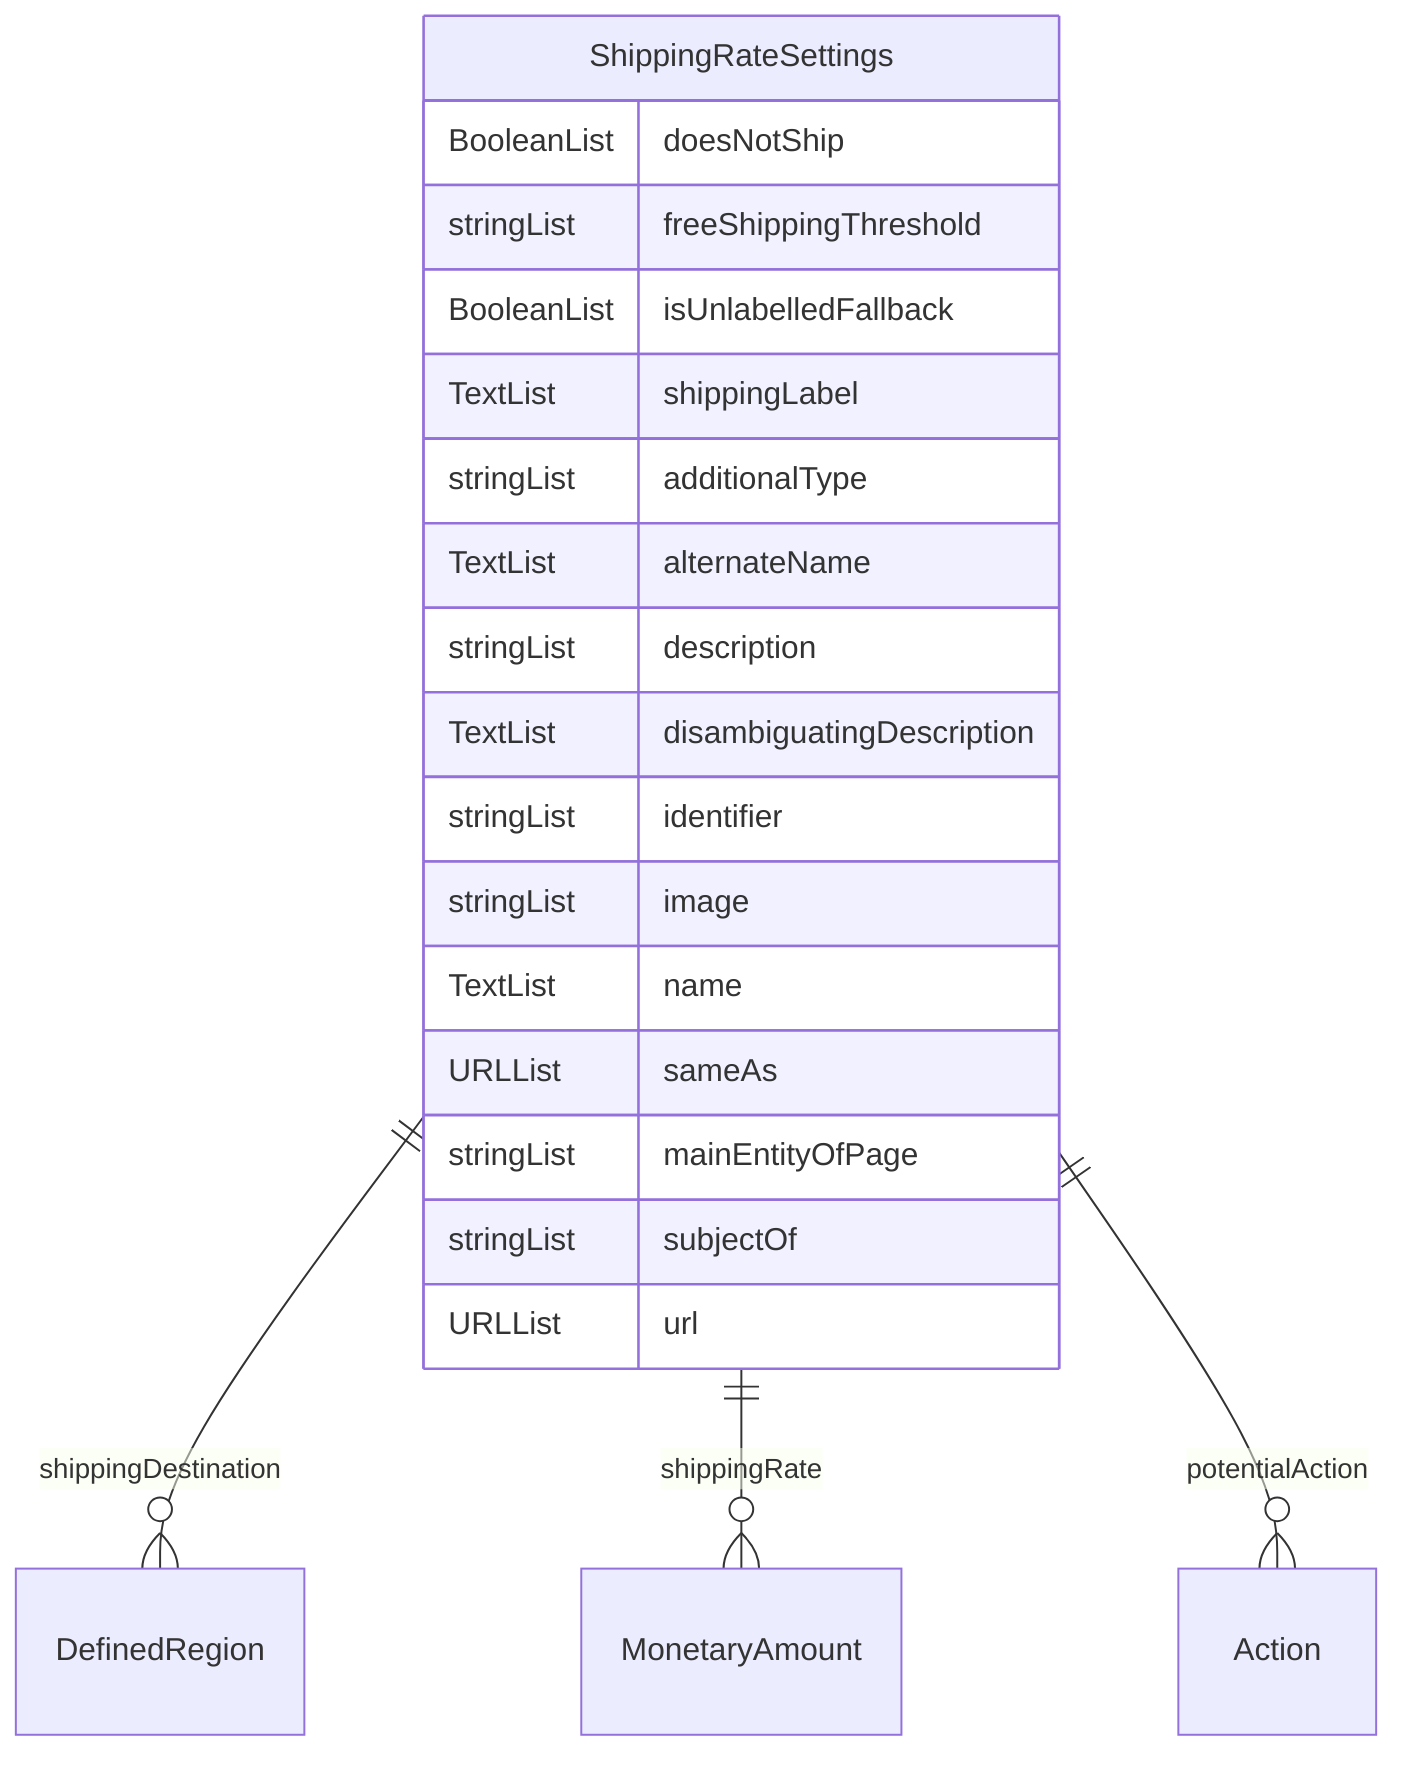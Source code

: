 erDiagram
ShippingRateSettings {
    BooleanList doesNotShip  
    stringList freeShippingThreshold  
    BooleanList isUnlabelledFallback  
    TextList shippingLabel  
    stringList additionalType  
    TextList alternateName  
    stringList description  
    TextList disambiguatingDescription  
    stringList identifier  
    stringList image  
    TextList name  
    URLList sameAs  
    stringList mainEntityOfPage  
    stringList subjectOf  
    URLList url  
}

ShippingRateSettings ||--}o DefinedRegion : "shippingDestination"
ShippingRateSettings ||--}o MonetaryAmount : "shippingRate"
ShippingRateSettings ||--}o Action : "potentialAction"